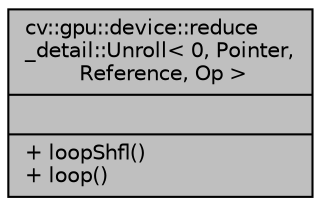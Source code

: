 digraph "cv::gpu::device::reduce_detail::Unroll&lt; 0, Pointer, Reference, Op &gt;"
{
 // LATEX_PDF_SIZE
  edge [fontname="Helvetica",fontsize="10",labelfontname="Helvetica",labelfontsize="10"];
  node [fontname="Helvetica",fontsize="10",shape=record];
  Node1 [label="{cv::gpu::device::reduce\l_detail::Unroll\< 0, Pointer,\l Reference, Op \>\n||+ loopShfl()\l+ loop()\l}",height=0.2,width=0.4,color="black", fillcolor="grey75", style="filled", fontcolor="black",tooltip=" "];
}
